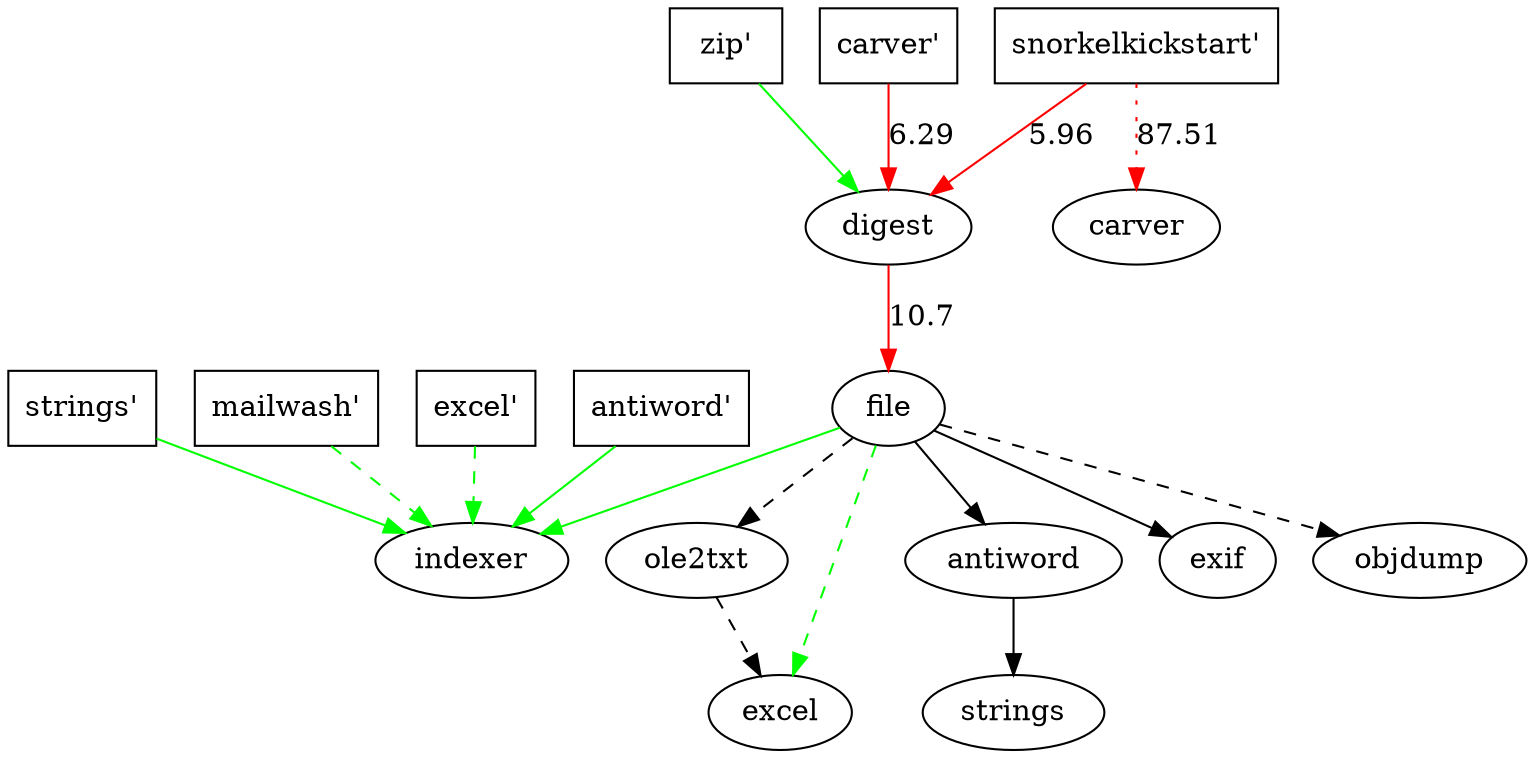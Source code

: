 digraph modules {
"strings'"  [shape=box];
"mailwash'"  [shape=box];
"zip'"  [shape=box];
"carver'"  [shape=box];
"snorkelkickstart'"  [shape=box];
"excel'"  [shape=box];
"antiword'"  [shape=box];
    "file"  ->  "ole2txt" [ style=dashed ] ;
    "zip'"  ->  "digest" [ color=green ] ;
    "ole2txt"  ->  "excel" [ style=dashed ] ;
    "snorkelkickstart'"  ->  "carver" [ label="87.51", color=red, style=dotted ] ;
    "antiword"  ->  "strings";
    "file"  ->  "indexer" [ color=green ] ;
    "file"  ->  "excel" [ color=green, style=dashed ] ;
    "strings'"  ->  "indexer" [ color=green ] ;
    "file"  ->  "exif";
    "antiword'"  ->  "indexer" [ color=green ] ;
    "snorkelkickstart'"  ->  "digest" [ label="5.96", color=red ] ;
    "mailwash'"  ->  "indexer" [ color=green, style=dashed ] ;
    "file"  ->  "objdump" [ style=dashed ] ;
    "digest"  ->  "file" [ label="10.7", color=red ] ;
    "carver'"  ->  "digest" [ label="6.29", color=red ] ;
    "file"  ->  "antiword";
    "excel'"  ->  "indexer" [ color=green, style=dashed ] ;
}
